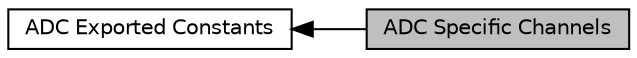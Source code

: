 digraph "ADC Specific Channels"
{
  edge [fontname="Helvetica",fontsize="10",labelfontname="Helvetica",labelfontsize="10"];
  node [fontname="Helvetica",fontsize="10",shape=record];
  rankdir=LR;
  Node0 [label="ADC Specific Channels",height=0.2,width=0.4,color="black", fillcolor="grey75", style="filled", fontcolor="black"];
  Node1 [label="ADC Exported Constants",height=0.2,width=0.4,color="black", fillcolor="white", style="filled",URL="$group___a_d_c_ex___exported___constants.html"];
  Node1->Node0 [shape=plaintext, dir="back", style="solid"];
}
